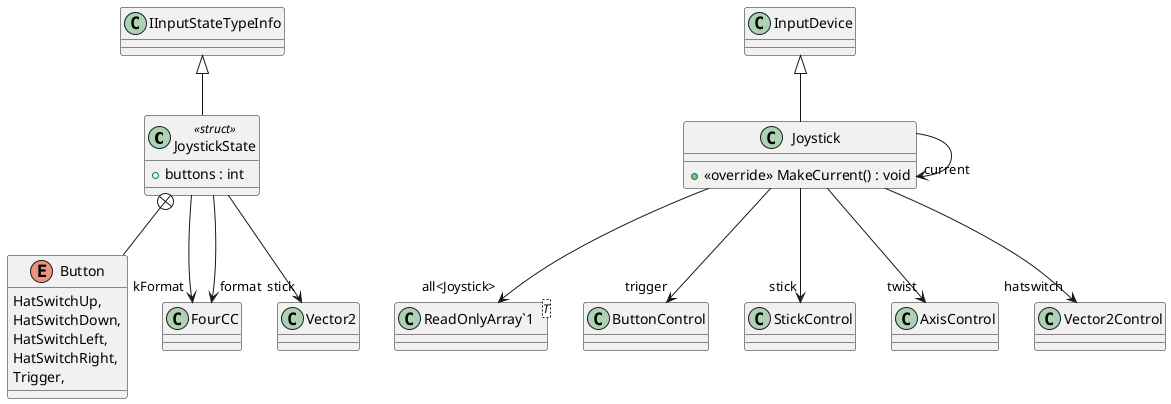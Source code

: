 @startuml
class JoystickState <<struct>> {
    + buttons : int
}
class Joystick {
    + <<override>> MakeCurrent() : void
}
enum Button {
    HatSwitchUp,
    HatSwitchDown,
    HatSwitchLeft,
    HatSwitchRight,
    Trigger,
}
class "ReadOnlyArray`1"<T> {
}
IInputStateTypeInfo <|-- JoystickState
JoystickState --> "kFormat" FourCC
JoystickState --> "stick" Vector2
JoystickState --> "format" FourCC
InputDevice <|-- Joystick
Joystick --> "trigger" ButtonControl
Joystick --> "stick" StickControl
Joystick --> "twist" AxisControl
Joystick --> "hatswitch" Vector2Control
Joystick --> "current" Joystick
Joystick --> "all<Joystick>" "ReadOnlyArray`1"
JoystickState +-- Button
@enduml
